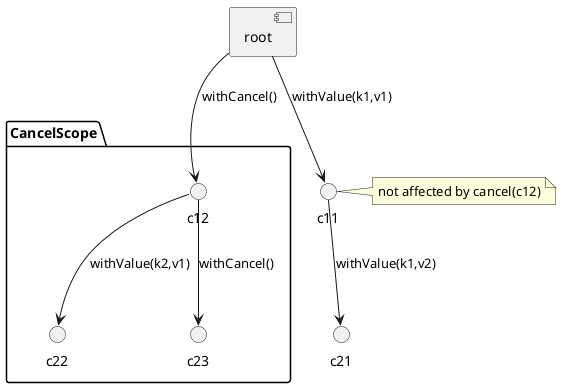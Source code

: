 @startuml context-cancel

component [root] 
package CancelScope {
  () c12
  () c22
  () c23
}

root-down->c11: withValue(k1,v1)
root-down->c12: withCancel()
c11-down->c21: withValue(k1,v2)
c12-down->c22: withValue(k2,v1)
c12-down->c23: withCancel()
note right of [c11]
not affected by cancel(c12)
end note

@enduml
